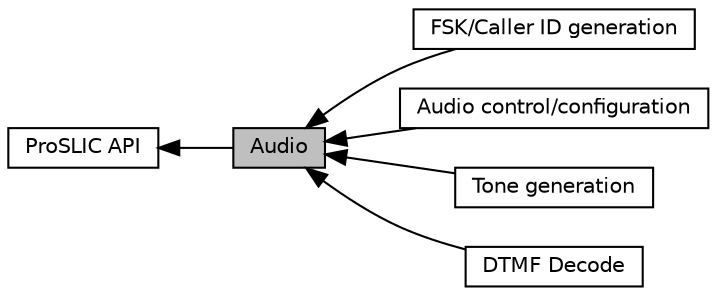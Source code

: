 digraph "Audio"
{
  edge [fontname="Helvetica",fontsize="10",labelfontname="Helvetica",labelfontsize="10"];
  node [fontname="Helvetica",fontsize="10",shape=record];
  rankdir=LR;
  Node3 [label="FSK/Caller ID generation",height=0.2,width=0.4,color="black", fillcolor="white", style="filled",URL="$group___f_s_k___c_o_n_t_r_o_l.html"];
  Node1 [label="ProSLIC API",height=0.2,width=0.4,color="black", fillcolor="white", style="filled",URL="$group___pro_s_l_i_c___a_p_i.html"];
  Node4 [label="Audio control/configuration",height=0.2,width=0.4,color="black", fillcolor="white", style="filled",URL="$group___a_u_d_i_o___c_o_n_t_r_o_l.html"];
  Node2 [label="Tone generation",height=0.2,width=0.4,color="black", fillcolor="white", style="filled",URL="$group___t_o_n_e___g_e_n.html"];
  Node0 [label="Audio",height=0.2,width=0.4,color="black", fillcolor="grey75", style="filled", fontcolor="black"];
  Node5 [label="DTMF Decode",height=0.2,width=0.4,color="black", fillcolor="white", style="filled",URL="$group___p_r_o_s_l_i_c___d_t_m_f___d_e_c_o_d_e.html"];
  Node1->Node0 [shape=plaintext, dir="back", style="solid"];
  Node0->Node2 [shape=plaintext, dir="back", style="solid"];
  Node0->Node3 [shape=plaintext, dir="back", style="solid"];
  Node0->Node4 [shape=plaintext, dir="back", style="solid"];
  Node0->Node5 [shape=plaintext, dir="back", style="solid"];
}
